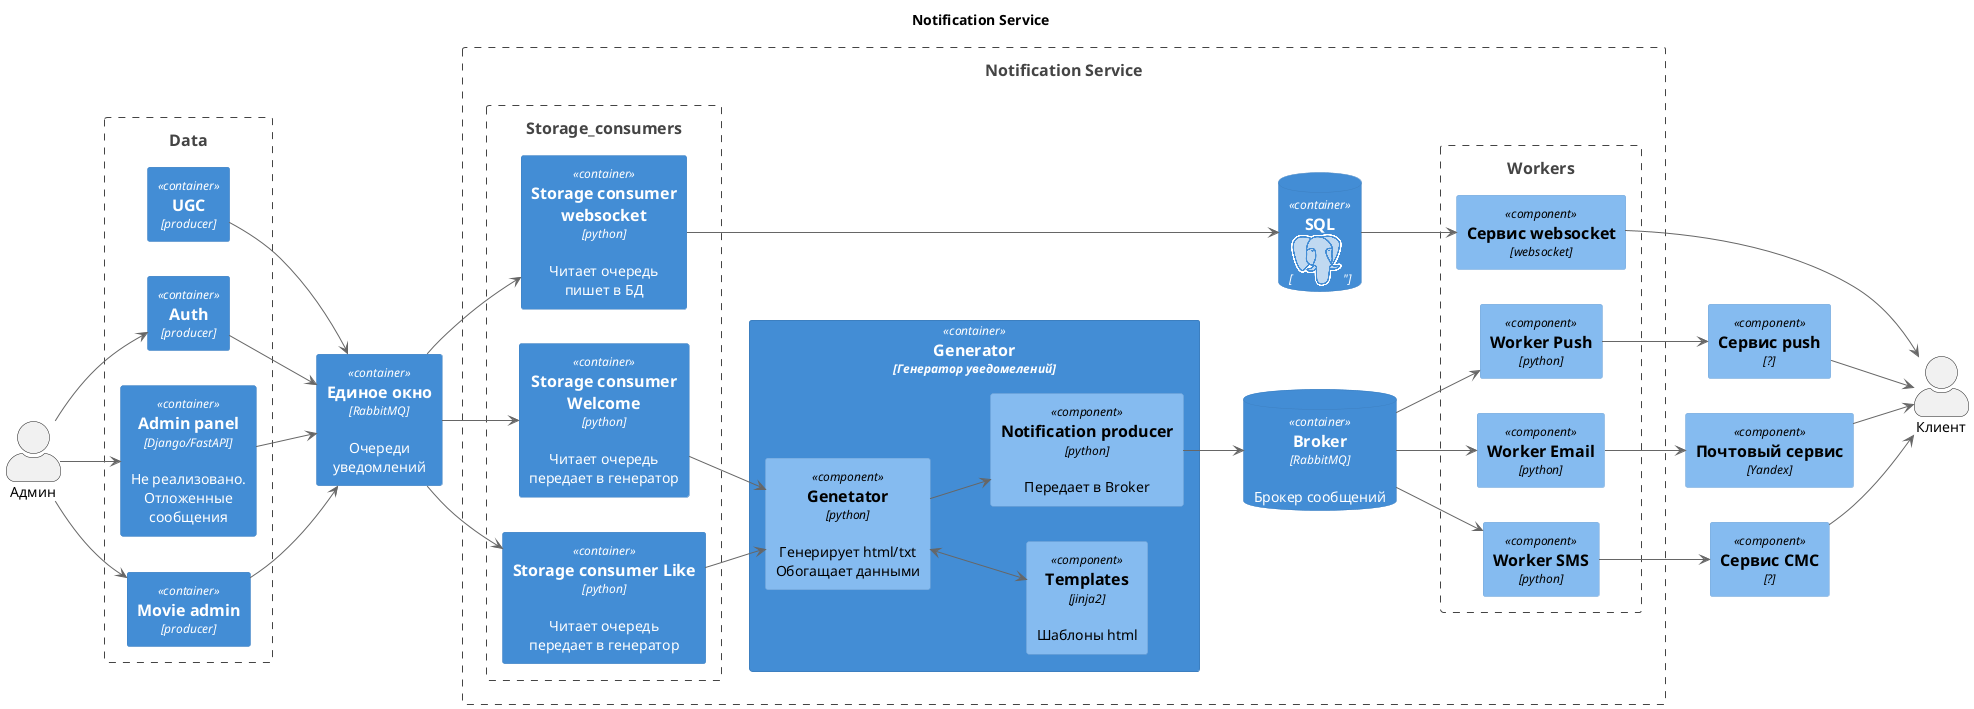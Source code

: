 @startuml
!include <logos/postgresql.puml>
!include <logos/python.puml>
!include <logos/nginx.puml>

!include <c4/C4_Component.puml>

title Notification Service

LAYOUT_LANDSCAPE()


actor Клиент as Client
actor Админ as Admin

Boundary(sources, "Data"){
    Container(ugc_ns, "UGC", "producer")
    Container(admin_django, "Admin panel", "Django/FastAPI", "Не реализовано.\nОтложенные\nсообщения")
    Container(movies_admin, "Movie admin", 'producer')
    Container(auth_ns, "Auth", "producer")
    }

Component(mail, "Почтовый сервис", "Yandex")
Component(sms, "Сервис СМС", "?")
Component(push, "Сервис push", "?")



Container(rabbit_1, "Единое окно", "RabbitMQ", "Очереди\nуведомлений")

Boundary(notification, "Notification Service") {

    Boundary(storage_consumers, "Storage_consumers") {
        Container(storage_consumer_1, "Storage consumer Welcome", "python", "Читает очередь\nпередает в генератор")
        Container(storage_consumer_2, "Storage consumer Like", "python", "Читает очередь\nпередает в генератор")
        Container(storage_consumer_3, "Storage consumer websocket", "python", "Читает очередь\nпишет в БД")
    }

    ContainerDb(postgresql_ns, "SQL",<$postgresql>" )

    Container(db_consumer_ns, "Generator", "Генератор уведомелений"){
       Component(notification_producer, "Notification producer", "python", 'Передает в Broker')
       'Component(db_consumer, "DB consumer", "python", 'Читает из БД')
       'Component(db_producer, "DB producer", "python", 'Пишет в БД')
       Component(template, "Templates", "jinja2", 'Шаблоны html')
       Component(generator, "Genetator", "python", 'Генерирует html/txt\nОбогащает данными')
       'Component(scheduler, "Scheduler", "python", "По расписанию\nзапускает генератор")
    }

    ContainerDb(broker, "Broker", "RabbitMQ", "Брокер сообщений")
    'ContainerDb(postgresql_ns, "База данных", "<$postgresql>", "Хранит\nуведомеления" )

    Boundary(workers, "Workers") {
        Component(worker_em_ns, "Worker Email", "python")
        Component(worker_sms_ns, "Worker SMS", "python")
        Component(worker_push_ns, "Worker Push", "python")
        Component(websocket, "Сервис websocket", "websocket")
    }

    rabbit_1 --> storage_consumer_1
    rabbit_1 --> storage_consumer_2
    rabbit_1 --> storage_consumer_3
    'storage_consumer_1 --> db_producer
    'storage_consumer_2 --> db_producer
    
    'postgresql_ns <-- db_producer
    'postgresql_ns <-- db_consumer

    storage_consumer_1 --> generator
    storage_consumer_2 --> generator


    'db_consumer <-- scheduler
    generator <--> template
    'scheduler --> generator


    broker --> worker_em_ns
    broker --> worker_sms_ns
    broker --> worker_push_ns
    notification_producer --> broker
    'db_consumer <-- generator
    generator --> notification_producer

    storage_consumer_3 --> postgresql_ns
    

    worker_em_ns --> mail
    worker_sms_ns --> sms
    worker_push_ns --> push
}

Admin --> admin_django
Admin --> movies_admin
Admin --> auth_ns

auth_ns --> rabbit_1
ugc_ns --> rabbit_1
movies_admin --> rabbit_1
admin_django --> rabbit_1

postgresql_ns --> websocket

mail --> Client
sms --> Client
push --> Client
websocket --> Client

'db_producer <-- workers

@enduml